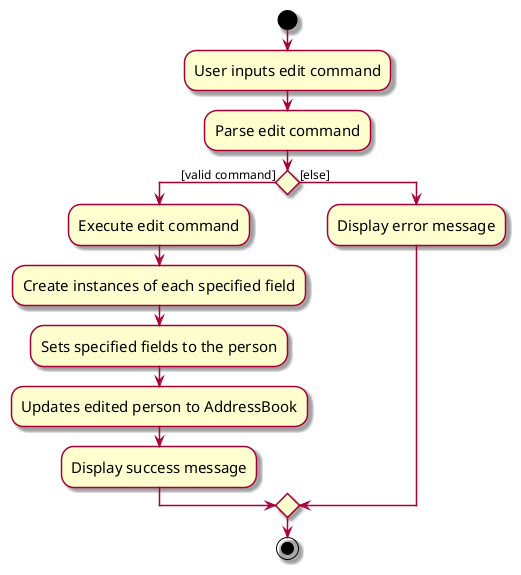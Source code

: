 @startuml
skin rose
skinparam ActivityFontSize 15
skinparam ArrowFontSize 12
start
:User inputs edit command;
:Parse edit command;

'Since the beta syntax does not support placing the condition outside the
'diamond we place it as the true branch instead.

if () then ([valid command])
    :Execute edit command;
    :Create instances of each specified field;
    :Sets specified fields to the person;
    :Updates edited person to AddressBook;
    :Display success message;
else ([else])
    :Display error message;
endif
stop
@enduml
